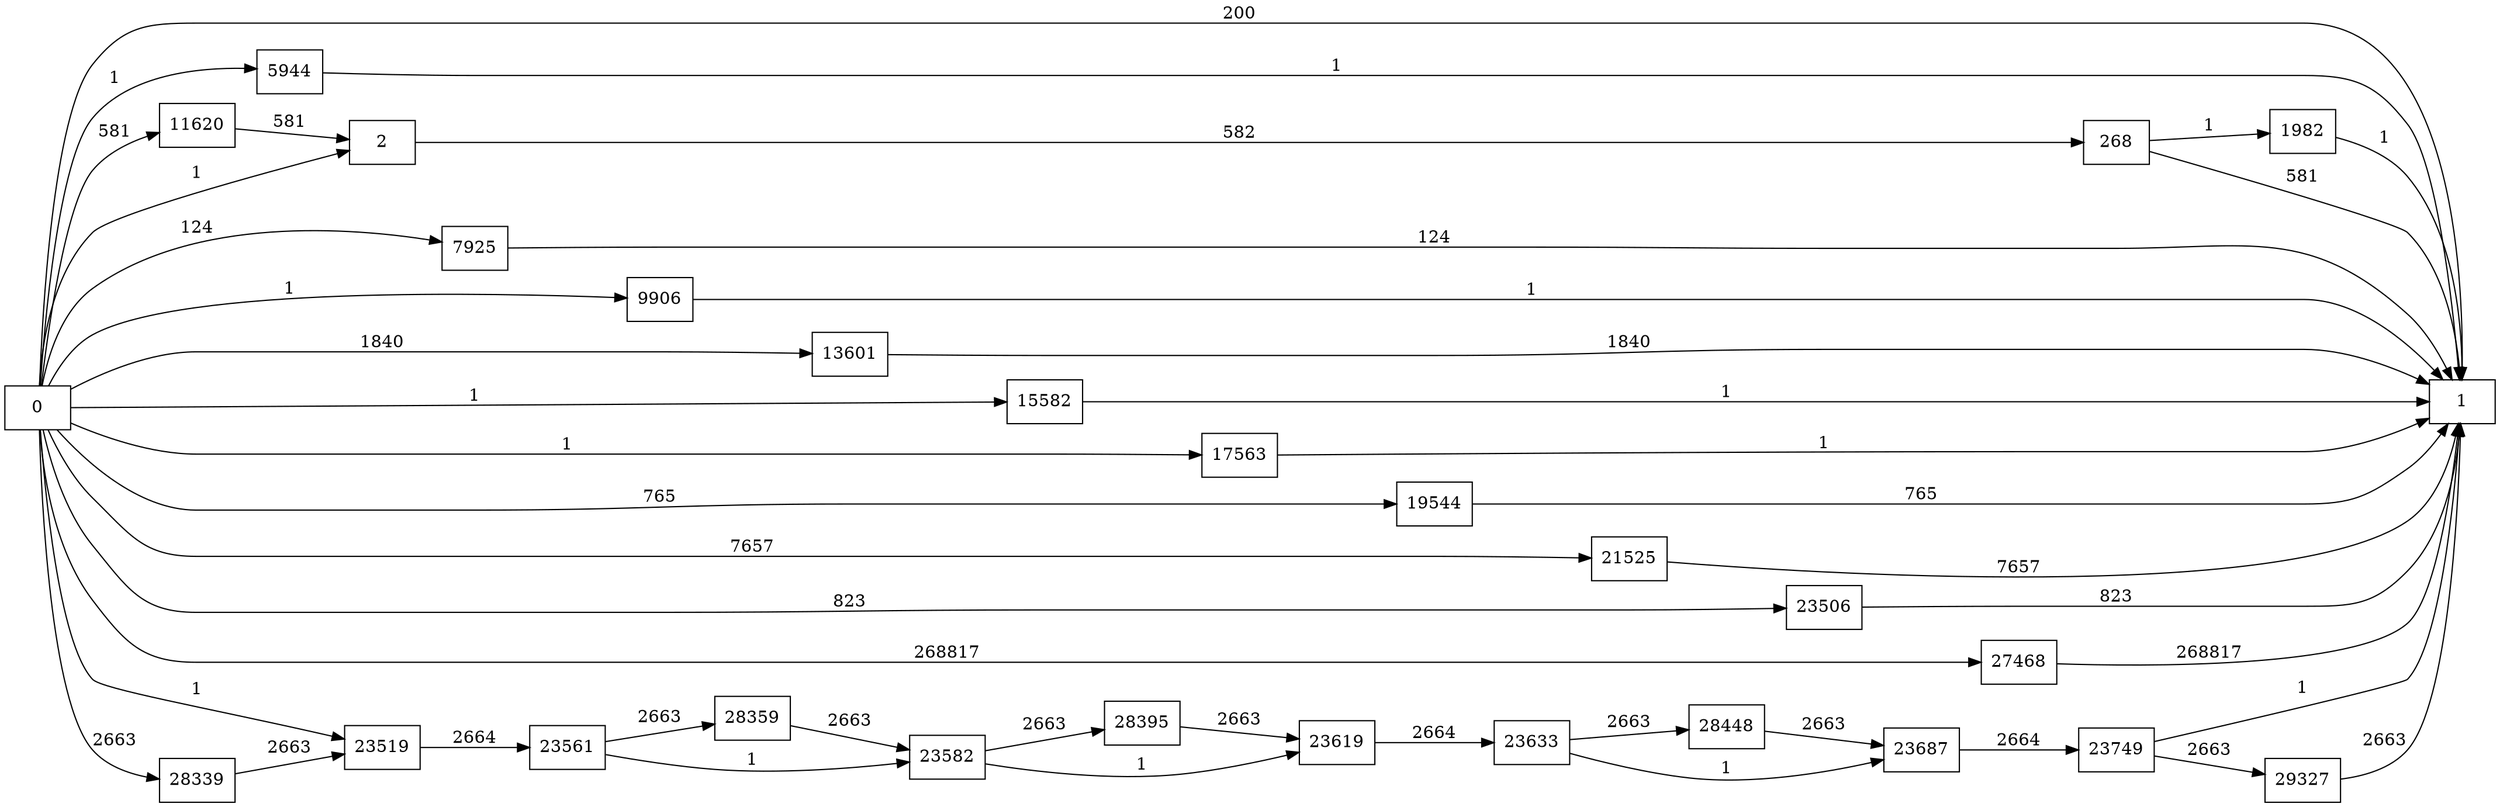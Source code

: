 digraph {
	graph [rankdir=LR]
	node [shape=rectangle]
	2 -> 268 [label=582]
	268 -> 1 [label=581]
	268 -> 1982 [label=1]
	1982 -> 1 [label=1]
	5944 -> 1 [label=1]
	7925 -> 1 [label=124]
	9906 -> 1 [label=1]
	11620 -> 2 [label=581]
	13601 -> 1 [label=1840]
	15582 -> 1 [label=1]
	17563 -> 1 [label=1]
	19544 -> 1 [label=765]
	21525 -> 1 [label=7657]
	23506 -> 1 [label=823]
	23519 -> 23561 [label=2664]
	23561 -> 23582 [label=1]
	23561 -> 28359 [label=2663]
	23582 -> 23619 [label=1]
	23582 -> 28395 [label=2663]
	23619 -> 23633 [label=2664]
	23633 -> 23687 [label=1]
	23633 -> 28448 [label=2663]
	23687 -> 23749 [label=2664]
	23749 -> 1 [label=1]
	23749 -> 29327 [label=2663]
	27468 -> 1 [label=268817]
	28339 -> 23519 [label=2663]
	28359 -> 23582 [label=2663]
	28395 -> 23619 [label=2663]
	28448 -> 23687 [label=2663]
	29327 -> 1 [label=2663]
	0 -> 2 [label=1]
	0 -> 1 [label=200]
	0 -> 5944 [label=1]
	0 -> 7925 [label=124]
	0 -> 9906 [label=1]
	0 -> 11620 [label=581]
	0 -> 13601 [label=1840]
	0 -> 15582 [label=1]
	0 -> 17563 [label=1]
	0 -> 19544 [label=765]
	0 -> 21525 [label=7657]
	0 -> 23506 [label=823]
	0 -> 23519 [label=1]
	0 -> 27468 [label=268817]
	0 -> 28339 [label=2663]
}
